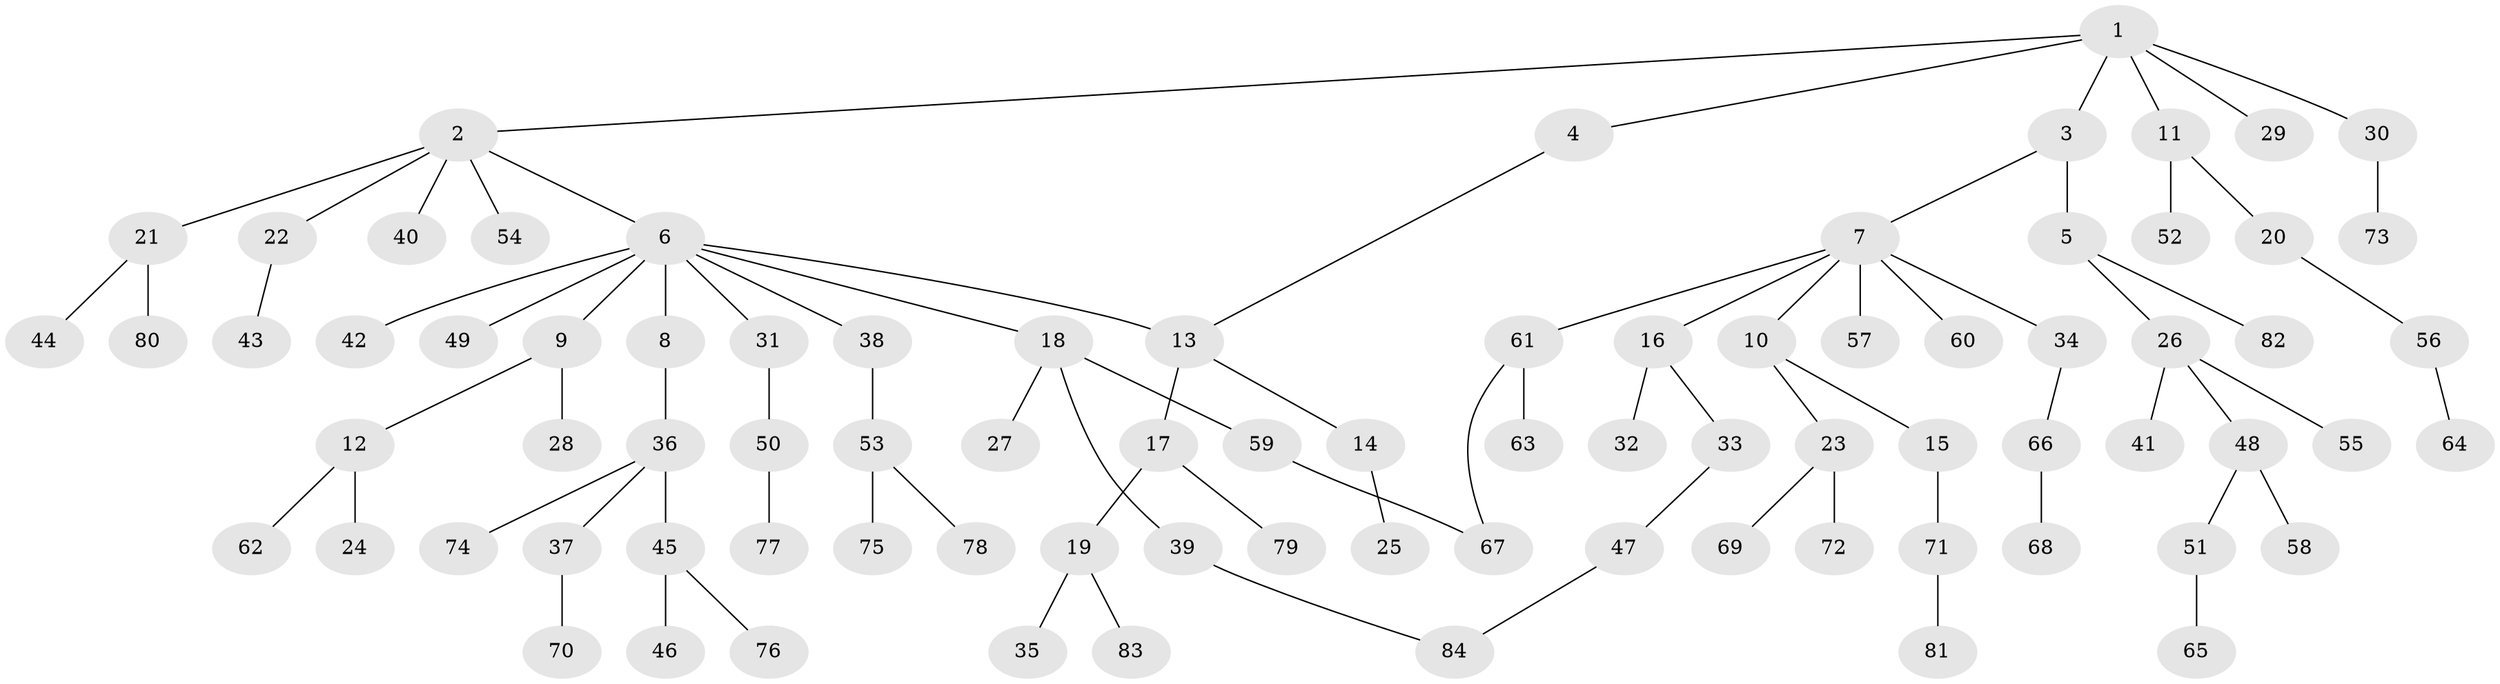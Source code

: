 // coarse degree distribution, {5: 0.044444444444444446, 4: 0.06666666666666667, 2: 0.4, 7: 0.022222222222222223, 3: 0.08888888888888889, 1: 0.37777777777777777}
// Generated by graph-tools (version 1.1) at 2025/48/03/04/25 22:48:45]
// undirected, 84 vertices, 86 edges
graph export_dot {
  node [color=gray90,style=filled];
  1;
  2;
  3;
  4;
  5;
  6;
  7;
  8;
  9;
  10;
  11;
  12;
  13;
  14;
  15;
  16;
  17;
  18;
  19;
  20;
  21;
  22;
  23;
  24;
  25;
  26;
  27;
  28;
  29;
  30;
  31;
  32;
  33;
  34;
  35;
  36;
  37;
  38;
  39;
  40;
  41;
  42;
  43;
  44;
  45;
  46;
  47;
  48;
  49;
  50;
  51;
  52;
  53;
  54;
  55;
  56;
  57;
  58;
  59;
  60;
  61;
  62;
  63;
  64;
  65;
  66;
  67;
  68;
  69;
  70;
  71;
  72;
  73;
  74;
  75;
  76;
  77;
  78;
  79;
  80;
  81;
  82;
  83;
  84;
  1 -- 2;
  1 -- 3;
  1 -- 4;
  1 -- 11;
  1 -- 29;
  1 -- 30;
  2 -- 6;
  2 -- 21;
  2 -- 22;
  2 -- 40;
  2 -- 54;
  3 -- 5;
  3 -- 7;
  4 -- 13;
  5 -- 26;
  5 -- 82;
  6 -- 8;
  6 -- 9;
  6 -- 18;
  6 -- 31;
  6 -- 38;
  6 -- 42;
  6 -- 49;
  6 -- 13;
  7 -- 10;
  7 -- 16;
  7 -- 34;
  7 -- 57;
  7 -- 60;
  7 -- 61;
  8 -- 36;
  9 -- 12;
  9 -- 28;
  10 -- 15;
  10 -- 23;
  11 -- 20;
  11 -- 52;
  12 -- 24;
  12 -- 62;
  13 -- 14;
  13 -- 17;
  14 -- 25;
  15 -- 71;
  16 -- 32;
  16 -- 33;
  17 -- 19;
  17 -- 79;
  18 -- 27;
  18 -- 39;
  18 -- 59;
  19 -- 35;
  19 -- 83;
  20 -- 56;
  21 -- 44;
  21 -- 80;
  22 -- 43;
  23 -- 69;
  23 -- 72;
  26 -- 41;
  26 -- 48;
  26 -- 55;
  30 -- 73;
  31 -- 50;
  33 -- 47;
  34 -- 66;
  36 -- 37;
  36 -- 45;
  36 -- 74;
  37 -- 70;
  38 -- 53;
  39 -- 84;
  45 -- 46;
  45 -- 76;
  47 -- 84;
  48 -- 51;
  48 -- 58;
  50 -- 77;
  51 -- 65;
  53 -- 75;
  53 -- 78;
  56 -- 64;
  59 -- 67;
  61 -- 63;
  61 -- 67;
  66 -- 68;
  71 -- 81;
}
